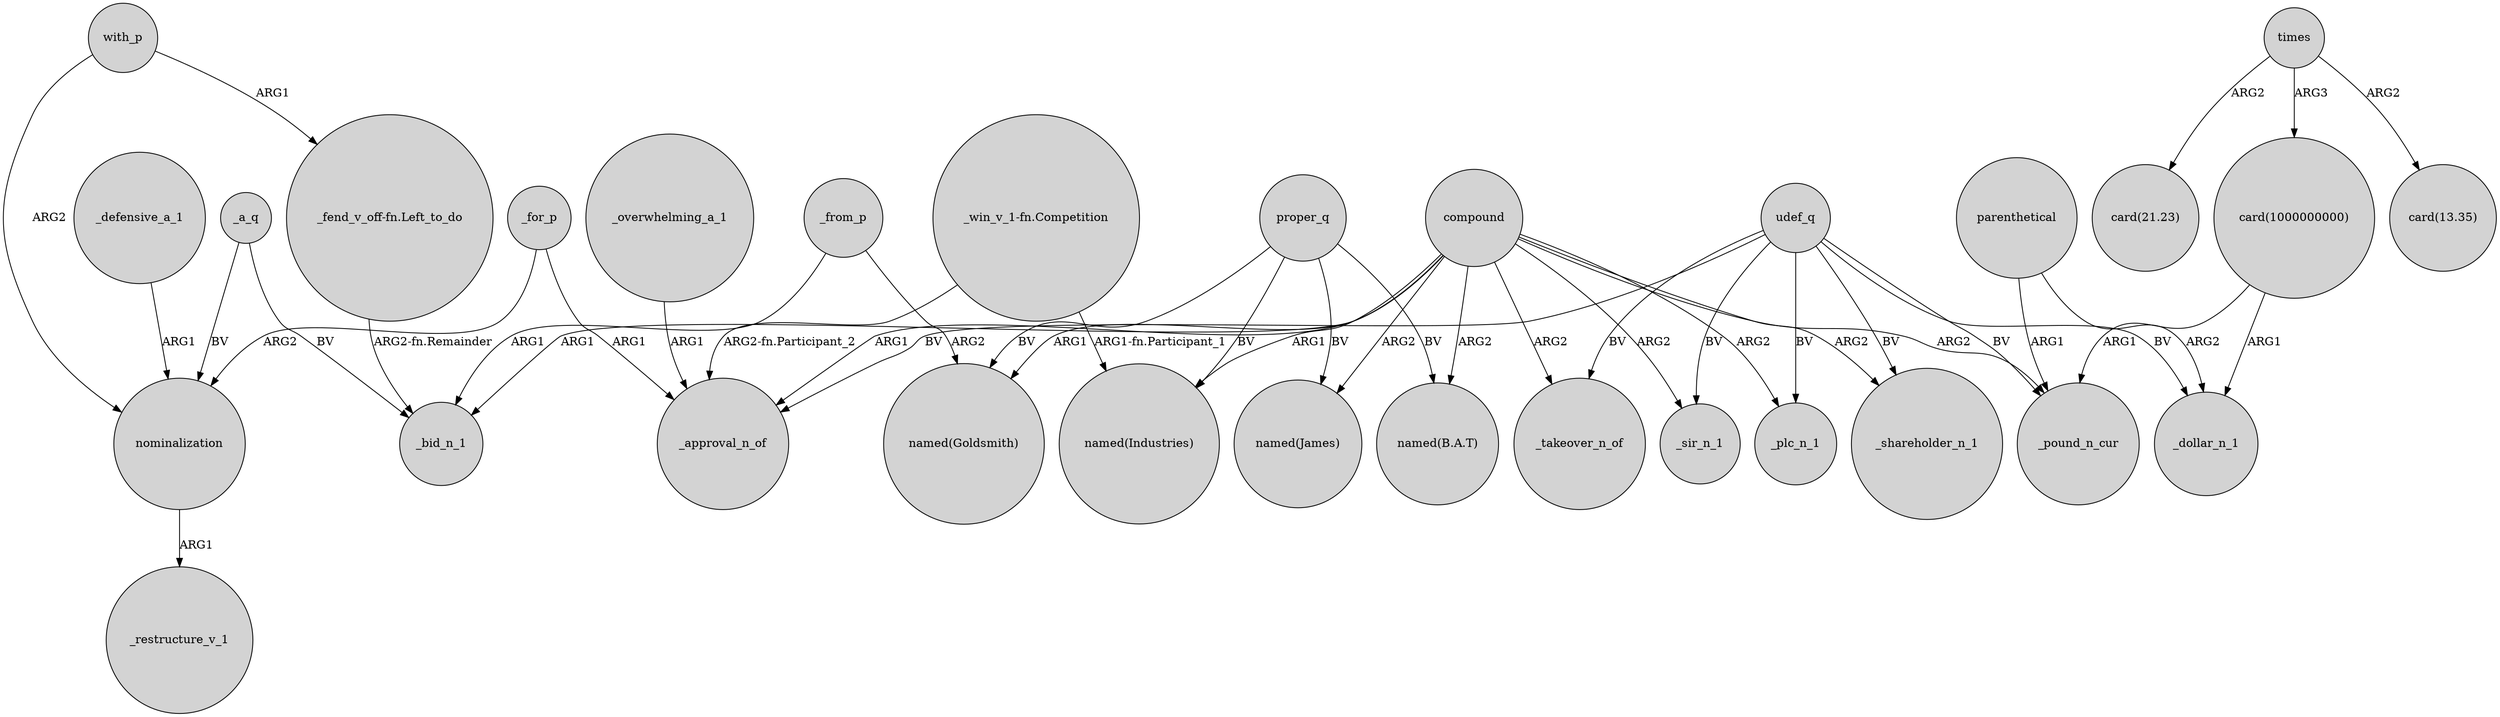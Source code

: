 digraph {
	node [shape=circle style=filled]
	"card(1000000000)" -> _dollar_n_1 [label=ARG1]
	_a_q -> _bid_n_1 [label=BV]
	proper_q -> "named(Industries)" [label=BV]
	udef_q -> _pound_n_cur [label=BV]
	compound -> _plc_n_1 [label=ARG2]
	proper_q -> "named(James)" [label=BV]
	udef_q -> _approval_n_of [label=BV]
	_a_q -> nominalization [label=BV]
	compound -> _shareholder_n_1 [label=ARG2]
	udef_q -> _shareholder_n_1 [label=BV]
	_defensive_a_1 -> nominalization [label=ARG1]
	compound -> "named(Industries)" [label=ARG1]
	udef_q -> _sir_n_1 [label=BV]
	times -> "card(1000000000)" [label=ARG3]
	parenthetical -> _pound_n_cur [label=ARG1]
	_overwhelming_a_1 -> _approval_n_of [label=ARG1]
	proper_q -> "named(Goldsmith)" [label=BV]
	udef_q -> _takeover_n_of [label=BV]
	nominalization -> _restructure_v_1 [label=ARG1]
	compound -> "named(B.A.T)" [label=ARG2]
	compound -> _sir_n_1 [label=ARG2]
	"card(1000000000)" -> _pound_n_cur [label=ARG1]
	compound -> _pound_n_cur [label=ARG2]
	times -> "card(13.35)" [label=ARG2]
	udef_q -> _dollar_n_1 [label=BV]
	_for_p -> nominalization [label=ARG2]
	_from_p -> "named(Goldsmith)" [label=ARG2]
	"_win_v_1-fn.Competition" -> _approval_n_of [label="ARG2-fn.Participant_2"]
	compound -> "named(Goldsmith)" [label=ARG1]
	"_win_v_1-fn.Competition" -> "named(Industries)" [label="ARG1-fn.Participant_1"]
	compound -> "named(James)" [label=ARG2]
	with_p -> nominalization [label=ARG2]
	_for_p -> _approval_n_of [label=ARG1]
	compound -> _takeover_n_of [label=ARG2]
	udef_q -> _plc_n_1 [label=BV]
	parenthetical -> _dollar_n_1 [label=ARG2]
	times -> "card(21.23)" [label=ARG2]
	_from_p -> _bid_n_1 [label=ARG1]
	"_fend_v_off-fn.Left_to_do" -> _bid_n_1 [label="ARG2-fn.Remainder"]
	compound -> _approval_n_of [label=ARG1]
	proper_q -> "named(B.A.T)" [label=BV]
	with_p -> "_fend_v_off-fn.Left_to_do" [label=ARG1]
	compound -> _bid_n_1 [label=ARG1]
}
